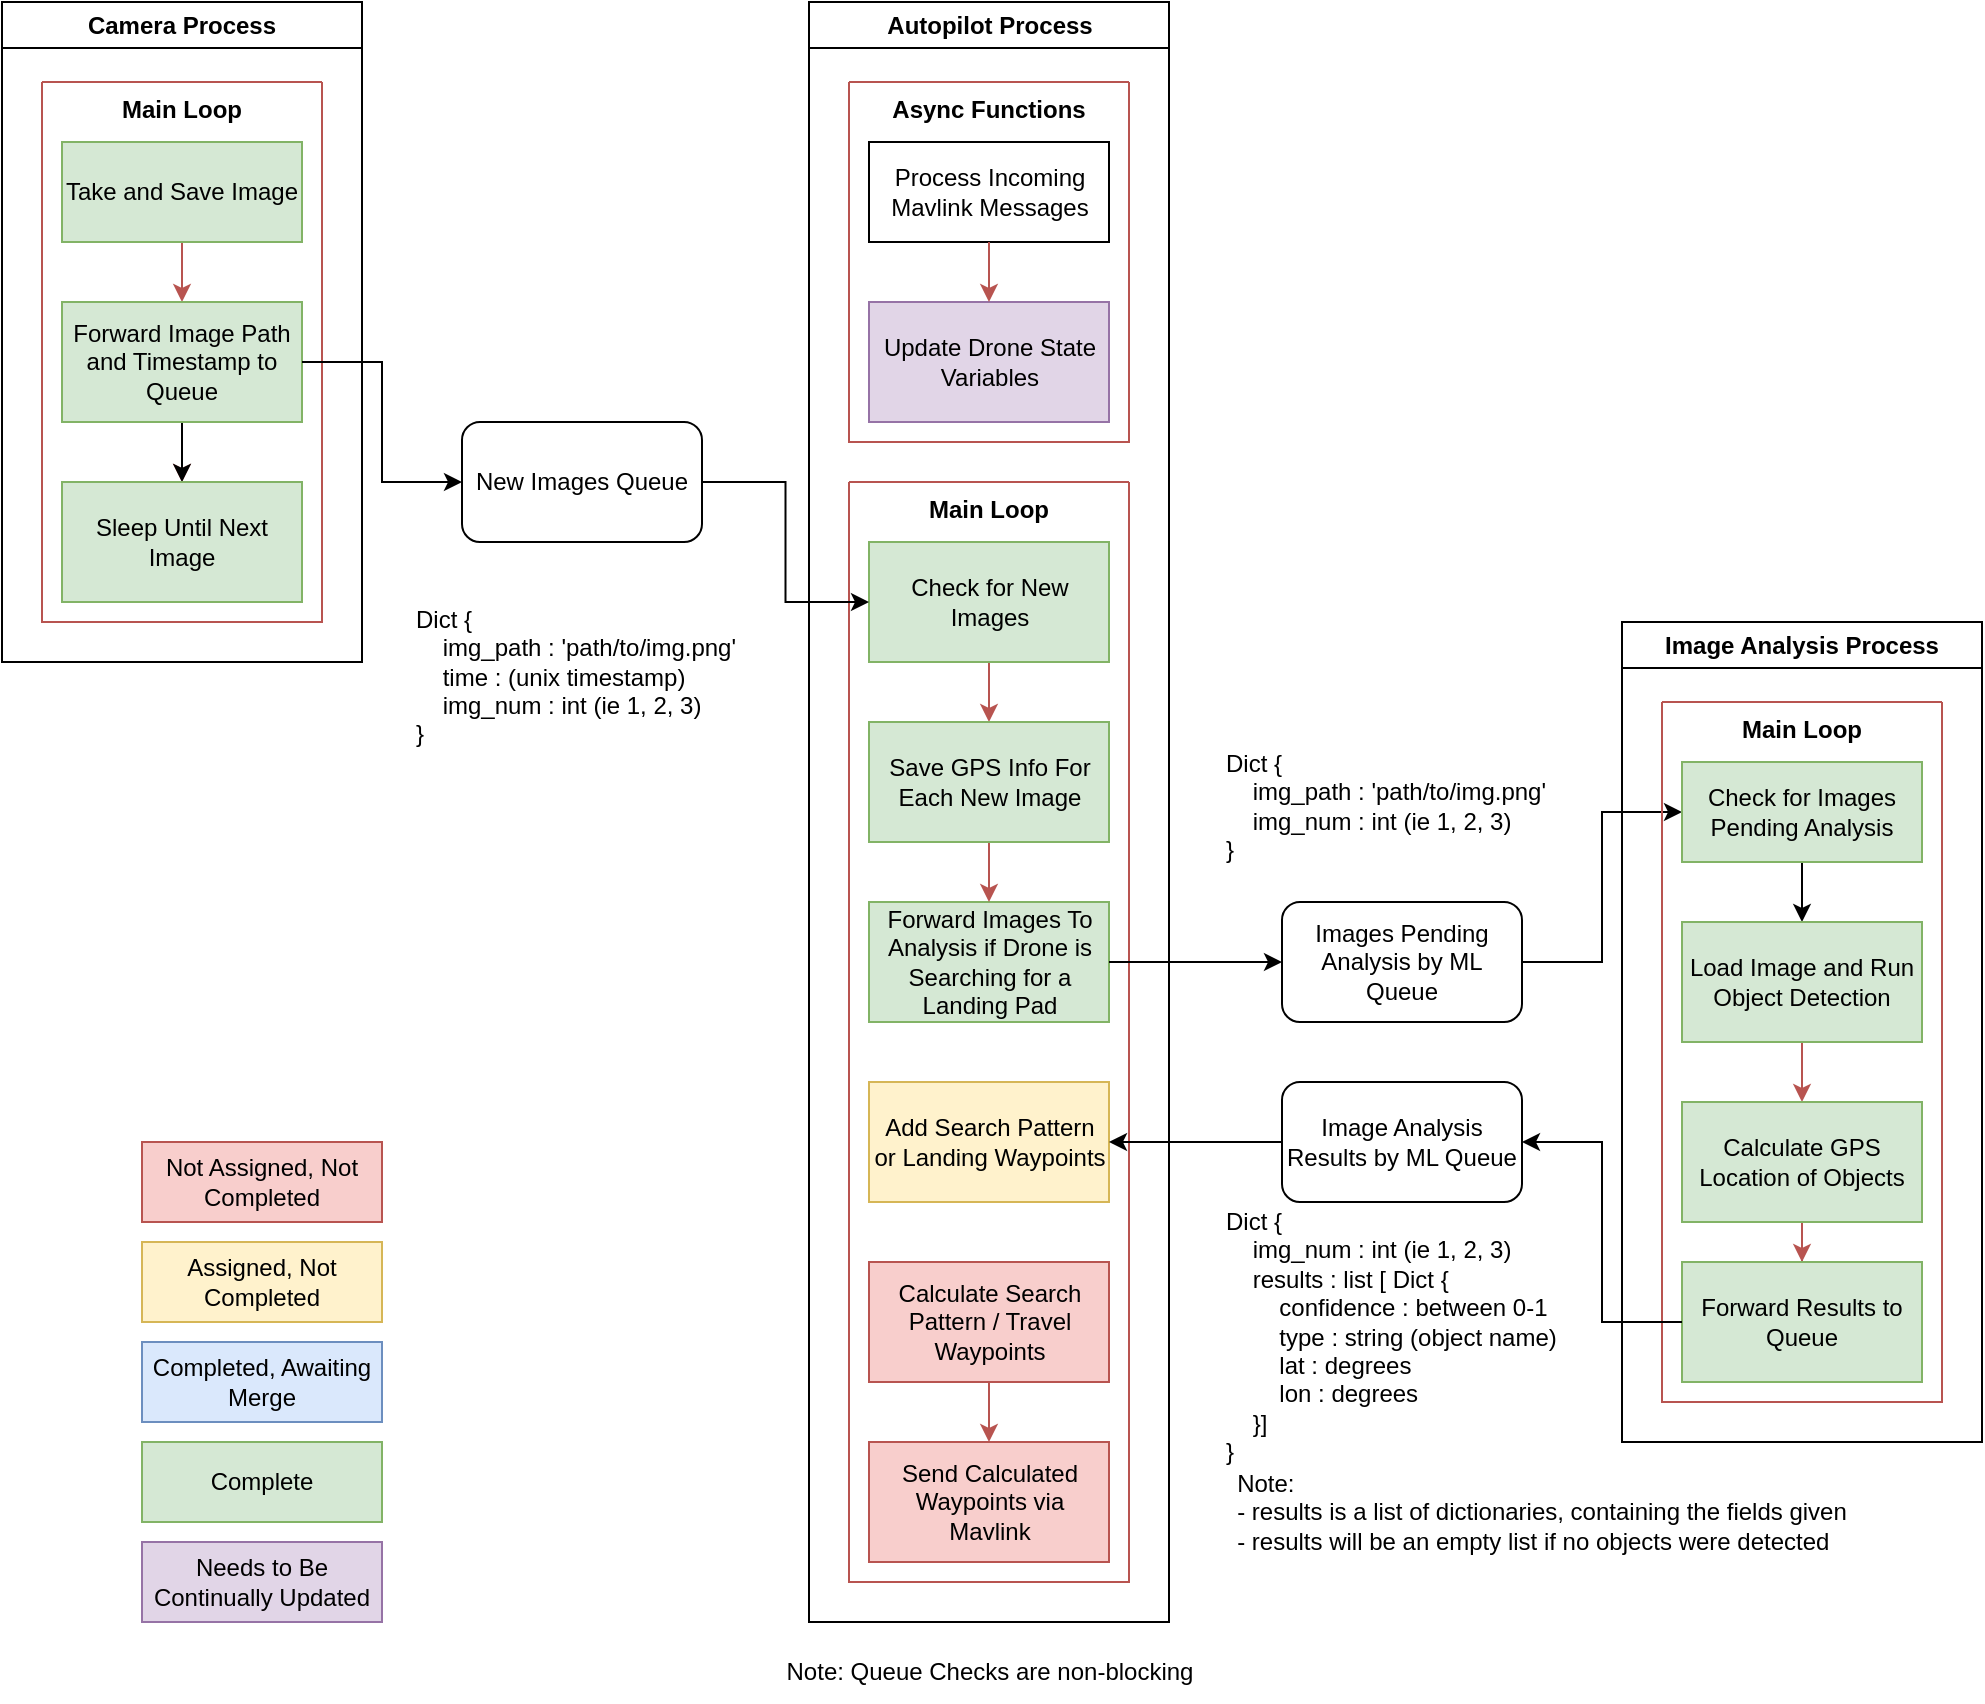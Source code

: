 <mxfile version="20.7.4" type="google"><diagram id="C5RBs43oDa-KdzZeNtuy" name="Page-1"><mxGraphModel grid="1" page="1" gridSize="10" guides="1" tooltips="1" connect="1" arrows="1" fold="1" pageScale="1" pageWidth="827" pageHeight="1169" math="0" shadow="0"><root><mxCell id="WIyWlLk6GJQsqaUBKTNV-0"/><mxCell id="WIyWlLk6GJQsqaUBKTNV-1" parent="WIyWlLk6GJQsqaUBKTNV-0"/><mxCell id="rWC7tDX5zXf57Ixgslir-0" value="Autopilot Process" style="swimlane;whiteSpace=wrap;html=1;" vertex="1" parent="WIyWlLk6GJQsqaUBKTNV-1"><mxGeometry x="413.5" y="150" width="180" height="810" as="geometry"/></mxCell><mxCell id="rWC7tDX5zXf57Ixgslir-9" value="Main Loop" style="swimlane;startSize=0;horizontal=1;verticalAlign=top;fillColor=#f8cecc;strokeColor=#b85450;" vertex="1" parent="rWC7tDX5zXf57Ixgslir-0"><mxGeometry x="20" y="240" width="140" height="550" as="geometry"/></mxCell><mxCell id="rWC7tDX5zXf57Ixgslir-20" value="Forward Images To Analysis if Drone is Searching for a Landing Pad" style="rounded=0;whiteSpace=wrap;html=1;fillColor=#d5e8d4;strokeColor=#82b366;" vertex="1" parent="rWC7tDX5zXf57Ixgslir-9"><mxGeometry x="10" y="210" width="120" height="60" as="geometry"/></mxCell><mxCell id="rWC7tDX5zXf57Ixgslir-22" value="Add Search Pattern or Landing Waypoints" style="rounded=0;whiteSpace=wrap;html=1;fillColor=#fff2cc;strokeColor=#d6b656;" vertex="1" parent="rWC7tDX5zXf57Ixgslir-9"><mxGeometry x="10" y="300" width="120" height="60" as="geometry"/></mxCell><mxCell id="rWC7tDX5zXf57Ixgslir-85" style="edgeStyle=orthogonalEdgeStyle;rounded=0;orthogonalLoop=1;jettySize=auto;html=1;exitX=0.5;exitY=1;exitDx=0;exitDy=0;fillColor=#f8cecc;strokeColor=#b85450;" edge="1" parent="rWC7tDX5zXf57Ixgslir-9" source="rWC7tDX5zXf57Ixgslir-34" target="rWC7tDX5zXf57Ixgslir-83"><mxGeometry relative="1" as="geometry"/></mxCell><mxCell id="rWC7tDX5zXf57Ixgslir-34" value="Check for New Images" style="rounded=0;whiteSpace=wrap;html=1;fillColor=#d5e8d4;strokeColor=#82b366;" vertex="1" parent="rWC7tDX5zXf57Ixgslir-9"><mxGeometry x="10" y="30" width="120" height="60" as="geometry"/></mxCell><mxCell id="rWC7tDX5zXf57Ixgslir-39" value="Send Calculated Waypoints via Mavlink" style="rounded=0;whiteSpace=wrap;html=1;fillColor=#f8cecc;strokeColor=#b85450;" vertex="1" parent="rWC7tDX5zXf57Ixgslir-9"><mxGeometry x="10" y="480" width="120" height="60" as="geometry"/></mxCell><mxCell id="rWC7tDX5zXf57Ixgslir-86" style="edgeStyle=orthogonalEdgeStyle;rounded=0;orthogonalLoop=1;jettySize=auto;html=1;exitX=0.5;exitY=1;exitDx=0;exitDy=0;entryX=0.5;entryY=0;entryDx=0;entryDy=0;fillColor=#f8cecc;strokeColor=#b85450;" edge="1" parent="rWC7tDX5zXf57Ixgslir-9" source="rWC7tDX5zXf57Ixgslir-83" target="rWC7tDX5zXf57Ixgslir-20"><mxGeometry relative="1" as="geometry"/></mxCell><mxCell id="rWC7tDX5zXf57Ixgslir-83" value="Save GPS Info For Each New Image" style="rounded=0;whiteSpace=wrap;html=1;fillColor=#d5e8d4;strokeColor=#82b366;" vertex="1" parent="rWC7tDX5zXf57Ixgslir-9"><mxGeometry x="10" y="120" width="120" height="60" as="geometry"/></mxCell><mxCell id="rWC7tDX5zXf57Ixgslir-88" style="edgeStyle=orthogonalEdgeStyle;rounded=0;orthogonalLoop=1;jettySize=auto;html=1;exitX=0.5;exitY=1;exitDx=0;exitDy=0;fillColor=#f8cecc;strokeColor=#b85450;" edge="1" parent="rWC7tDX5zXf57Ixgslir-9" source="rWC7tDX5zXf57Ixgslir-84" target="rWC7tDX5zXf57Ixgslir-39"><mxGeometry relative="1" as="geometry"/></mxCell><mxCell id="rWC7tDX5zXf57Ixgslir-84" value="Calculate Search Pattern / Travel Waypoints" style="rounded=0;whiteSpace=wrap;html=1;fillColor=#f8cecc;strokeColor=#b85450;" vertex="1" parent="rWC7tDX5zXf57Ixgslir-9"><mxGeometry x="10" y="390" width="120" height="60" as="geometry"/></mxCell><mxCell id="rWC7tDX5zXf57Ixgslir-26" value="Async Functions" style="swimlane;startSize=0;verticalAlign=top;fillColor=#f8cecc;strokeColor=#b85450;" vertex="1" parent="rWC7tDX5zXf57Ixgslir-0"><mxGeometry x="20" y="40" width="140" height="180" as="geometry"/></mxCell><mxCell id="rWC7tDX5zXf57Ixgslir-4" value="Update Drone State Variables" style="rounded=0;whiteSpace=wrap;html=1;fillColor=#e1d5e7;strokeColor=#9673a6;" vertex="1" parent="rWC7tDX5zXf57Ixgslir-26"><mxGeometry x="10" y="110" width="120" height="60" as="geometry"/></mxCell><mxCell id="rWC7tDX5zXf57Ixgslir-5" value="Process Incoming Mavlink Messages" style="rounded=0;whiteSpace=wrap;html=1;" vertex="1" parent="rWC7tDX5zXf57Ixgslir-26"><mxGeometry x="10" y="30" width="120" height="50" as="geometry"/></mxCell><mxCell id="rWC7tDX5zXf57Ixgslir-25" style="edgeStyle=orthogonalEdgeStyle;rounded=0;orthogonalLoop=1;jettySize=auto;html=1;exitX=0.5;exitY=1;exitDx=0;exitDy=0;entryX=0.5;entryY=0;entryDx=0;entryDy=0;fillColor=#f8cecc;strokeColor=#b85450;" edge="1" parent="rWC7tDX5zXf57Ixgslir-26" source="rWC7tDX5zXf57Ixgslir-5" target="rWC7tDX5zXf57Ixgslir-4"><mxGeometry relative="1" as="geometry"/></mxCell><mxCell id="rWC7tDX5zXf57Ixgslir-27" value="Camera Process" style="swimlane;whiteSpace=wrap;html=1;" vertex="1" parent="WIyWlLk6GJQsqaUBKTNV-1"><mxGeometry x="10" y="150" width="180" height="330" as="geometry"/></mxCell><mxCell id="rWC7tDX5zXf57Ixgslir-28" value="Main Loop" style="swimlane;startSize=0;horizontal=1;verticalAlign=top;fillColor=#f8cecc;strokeColor=#b85450;" vertex="1" parent="rWC7tDX5zXf57Ixgslir-27"><mxGeometry x="20" y="40" width="140" height="270" as="geometry"/></mxCell><mxCell id="rWC7tDX5zXf57Ixgslir-29" style="edgeStyle=orthogonalEdgeStyle;rounded=0;orthogonalLoop=1;jettySize=auto;html=1;exitX=0.5;exitY=1;exitDx=0;exitDy=0;entryX=0.5;entryY=0;entryDx=0;entryDy=0;fillColor=#f8cecc;strokeColor=#b85450;" edge="1" parent="rWC7tDX5zXf57Ixgslir-28" source="rWC7tDX5zXf57Ixgslir-30" target="rWC7tDX5zXf57Ixgslir-32"><mxGeometry relative="1" as="geometry"/></mxCell><mxCell id="rWC7tDX5zXf57Ixgslir-30" value="Take and Save Image" style="rounded=0;whiteSpace=wrap;html=1;fillColor=#d5e8d4;strokeColor=#82b366;" vertex="1" parent="rWC7tDX5zXf57Ixgslir-28"><mxGeometry x="10" y="30" width="120" height="50" as="geometry"/></mxCell><mxCell id="rWC7tDX5zXf57Ixgslir-31" style="edgeStyle=orthogonalEdgeStyle;rounded=0;orthogonalLoop=1;jettySize=auto;html=1;exitX=0.5;exitY=1;exitDx=0;exitDy=0;entryX=0.5;entryY=0;entryDx=0;entryDy=0;fillColor=#f8cecc;strokeColor=#b85450;" edge="1" parent="rWC7tDX5zXf57Ixgslir-28" source="rWC7tDX5zXf57Ixgslir-32" target="rWC7tDX5zXf57Ixgslir-33"><mxGeometry relative="1" as="geometry"/></mxCell><mxCell id="Q4UxPEP9f6osfYj3Rzet-0" value="" style="edgeStyle=orthogonalEdgeStyle;rounded=0;orthogonalLoop=1;jettySize=auto;html=1;" edge="1" parent="rWC7tDX5zXf57Ixgslir-28" source="rWC7tDX5zXf57Ixgslir-32" target="rWC7tDX5zXf57Ixgslir-33"><mxGeometry relative="1" as="geometry"/></mxCell><mxCell id="rWC7tDX5zXf57Ixgslir-32" value="Forward Image Path and Timestamp to Queue" style="rounded=0;whiteSpace=wrap;html=1;fillColor=#d5e8d4;strokeColor=#82b366;" vertex="1" parent="rWC7tDX5zXf57Ixgslir-28"><mxGeometry x="10" y="110" width="120" height="60" as="geometry"/></mxCell><mxCell id="rWC7tDX5zXf57Ixgslir-33" value="Sleep Until Next Image" style="rounded=0;whiteSpace=wrap;html=1;fillColor=#d5e8d4;strokeColor=#82b366;" vertex="1" parent="rWC7tDX5zXf57Ixgslir-28"><mxGeometry x="10" y="200" width="120" height="60" as="geometry"/></mxCell><mxCell id="rWC7tDX5zXf57Ixgslir-90" style="edgeStyle=orthogonalEdgeStyle;rounded=0;orthogonalLoop=1;jettySize=auto;html=1;exitX=1;exitY=0.5;exitDx=0;exitDy=0;entryX=0;entryY=0.5;entryDx=0;entryDy=0;" edge="1" parent="WIyWlLk6GJQsqaUBKTNV-1" source="rWC7tDX5zXf57Ixgslir-62" target="rWC7tDX5zXf57Ixgslir-34"><mxGeometry relative="1" as="geometry"/></mxCell><mxCell id="rWC7tDX5zXf57Ixgslir-62" value="New Images Queue" style="rounded=1;whiteSpace=wrap;html=1;" vertex="1" parent="WIyWlLk6GJQsqaUBKTNV-1"><mxGeometry x="240" y="360" width="120" height="60" as="geometry"/></mxCell><mxCell id="rWC7tDX5zXf57Ixgslir-92" style="edgeStyle=orthogonalEdgeStyle;rounded=0;orthogonalLoop=1;jettySize=auto;html=1;entryX=0;entryY=0.5;entryDx=0;entryDy=0;" edge="1" parent="WIyWlLk6GJQsqaUBKTNV-1" source="rWC7tDX5zXf57Ixgslir-64" target="rWC7tDX5zXf57Ixgslir-69"><mxGeometry relative="1" as="geometry"/></mxCell><mxCell id="rWC7tDX5zXf57Ixgslir-64" value="Images Pending Analysis by ML Queue" style="rounded=1;whiteSpace=wrap;html=1;" vertex="1" parent="WIyWlLk6GJQsqaUBKTNV-1"><mxGeometry x="650" y="600" width="120" height="60" as="geometry"/></mxCell><mxCell id="rWC7tDX5zXf57Ixgslir-95" style="edgeStyle=orthogonalEdgeStyle;rounded=0;orthogonalLoop=1;jettySize=auto;html=1;entryX=1;entryY=0.5;entryDx=0;entryDy=0;" edge="1" parent="WIyWlLk6GJQsqaUBKTNV-1" source="rWC7tDX5zXf57Ixgslir-65" target="rWC7tDX5zXf57Ixgslir-22"><mxGeometry relative="1" as="geometry"/></mxCell><mxCell id="rWC7tDX5zXf57Ixgslir-65" value="Image Analysis Results by ML Queue" style="rounded=1;whiteSpace=wrap;html=1;" vertex="1" parent="WIyWlLk6GJQsqaUBKTNV-1"><mxGeometry x="650" y="690" width="120" height="60" as="geometry"/></mxCell><mxCell id="rWC7tDX5zXf57Ixgslir-66" value="Image Analysis Process" style="swimlane;whiteSpace=wrap;html=1;" vertex="1" parent="WIyWlLk6GJQsqaUBKTNV-1"><mxGeometry x="820" y="460" width="180" height="410" as="geometry"/></mxCell><mxCell id="rWC7tDX5zXf57Ixgslir-67" value="Main Loop" style="swimlane;startSize=0;horizontal=1;verticalAlign=top;fillColor=#f8cecc;strokeColor=#b85450;" vertex="1" parent="rWC7tDX5zXf57Ixgslir-66"><mxGeometry x="20" y="40" width="140" height="350" as="geometry"><mxRectangle x="45" y="80" width="100" height="30" as="alternateBounds"/></mxGeometry></mxCell><mxCell id="rWC7tDX5zXf57Ixgslir-68" style="edgeStyle=orthogonalEdgeStyle;rounded=0;orthogonalLoop=1;jettySize=auto;html=1;exitX=0.5;exitY=1;exitDx=0;exitDy=0;entryX=0.5;entryY=0;entryDx=0;entryDy=0;" edge="1" parent="rWC7tDX5zXf57Ixgslir-67" source="rWC7tDX5zXf57Ixgslir-69" target="rWC7tDX5zXf57Ixgslir-71"><mxGeometry relative="1" as="geometry"/></mxCell><mxCell id="rWC7tDX5zXf57Ixgslir-69" value="Check for Images Pending Analysis" style="rounded=0;whiteSpace=wrap;html=1;fillColor=#d5e8d4;strokeColor=#82b366;" vertex="1" parent="rWC7tDX5zXf57Ixgslir-67"><mxGeometry x="10" y="30" width="120" height="50" as="geometry"/></mxCell><mxCell id="rWC7tDX5zXf57Ixgslir-70" style="edgeStyle=orthogonalEdgeStyle;rounded=0;orthogonalLoop=1;jettySize=auto;html=1;exitX=0.5;exitY=1;exitDx=0;exitDy=0;entryX=0.5;entryY=0;entryDx=0;entryDy=0;fillColor=#f8cecc;strokeColor=#b85450;" edge="1" parent="rWC7tDX5zXf57Ixgslir-67" source="rWC7tDX5zXf57Ixgslir-71" target="rWC7tDX5zXf57Ixgslir-72"><mxGeometry relative="1" as="geometry"/></mxCell><mxCell id="rWC7tDX5zXf57Ixgslir-71" value="Load Image and Run Object Detection" style="rounded=0;whiteSpace=wrap;html=1;fillColor=#d5e8d4;strokeColor=#82b366;" vertex="1" parent="rWC7tDX5zXf57Ixgslir-67"><mxGeometry x="10" y="110" width="120" height="60" as="geometry"/></mxCell><mxCell id="rWC7tDX5zXf57Ixgslir-106" style="edgeStyle=orthogonalEdgeStyle;rounded=0;orthogonalLoop=1;jettySize=auto;html=1;fillColor=#f8cecc;strokeColor=#b85450;" edge="1" parent="rWC7tDX5zXf57Ixgslir-67" source="rWC7tDX5zXf57Ixgslir-72" target="rWC7tDX5zXf57Ixgslir-73"><mxGeometry relative="1" as="geometry"/></mxCell><mxCell id="rWC7tDX5zXf57Ixgslir-72" value="Calculate GPS Location of Objects " style="rounded=0;whiteSpace=wrap;html=1;fillColor=#d5e8d4;strokeColor=#82b366;" vertex="1" parent="rWC7tDX5zXf57Ixgslir-67"><mxGeometry x="10" y="200" width="120" height="60" as="geometry"/></mxCell><mxCell id="rWC7tDX5zXf57Ixgslir-73" value="Forward Results to Queue" style="rounded=0;whiteSpace=wrap;html=1;fillColor=#d5e8d4;strokeColor=#82b366;" vertex="1" parent="rWC7tDX5zXf57Ixgslir-67"><mxGeometry x="10" y="280" width="120" height="60" as="geometry"/></mxCell><mxCell id="rWC7tDX5zXf57Ixgslir-89" style="edgeStyle=orthogonalEdgeStyle;rounded=0;orthogonalLoop=1;jettySize=auto;html=1;" edge="1" parent="WIyWlLk6GJQsqaUBKTNV-1" source="rWC7tDX5zXf57Ixgslir-32" target="rWC7tDX5zXf57Ixgslir-62"><mxGeometry relative="1" as="geometry"/></mxCell><mxCell id="rWC7tDX5zXf57Ixgslir-91" style="edgeStyle=orthogonalEdgeStyle;rounded=0;orthogonalLoop=1;jettySize=auto;html=1;" edge="1" parent="WIyWlLk6GJQsqaUBKTNV-1" source="rWC7tDX5zXf57Ixgslir-20" target="rWC7tDX5zXf57Ixgslir-64"><mxGeometry relative="1" as="geometry"/></mxCell><mxCell id="rWC7tDX5zXf57Ixgslir-93" style="edgeStyle=orthogonalEdgeStyle;rounded=0;orthogonalLoop=1;jettySize=auto;html=1;entryX=1;entryY=0.5;entryDx=0;entryDy=0;" edge="1" parent="WIyWlLk6GJQsqaUBKTNV-1" source="rWC7tDX5zXf57Ixgslir-73" target="rWC7tDX5zXf57Ixgslir-65"><mxGeometry relative="1" as="geometry"/></mxCell><mxCell id="rWC7tDX5zXf57Ixgslir-96" value="Note: Queue Checks are non-blocking" style="text;html=1;align=center;verticalAlign=middle;whiteSpace=wrap;rounded=0;" vertex="1" parent="WIyWlLk6GJQsqaUBKTNV-1"><mxGeometry x="378.5" y="970" width="250" height="30" as="geometry"/></mxCell><mxCell id="rWC7tDX5zXf57Ixgslir-100" value="Assigned, Not Completed" style="rounded=0;whiteSpace=wrap;html=1;fillColor=#fff2cc;strokeColor=#d6b656;" vertex="1" parent="WIyWlLk6GJQsqaUBKTNV-1"><mxGeometry x="80" y="770" width="120" height="40" as="geometry"/></mxCell><mxCell id="rWC7tDX5zXf57Ixgslir-101" value="Not Assigned, Not Completed" style="rounded=0;whiteSpace=wrap;html=1;fillColor=#f8cecc;strokeColor=#b85450;" vertex="1" parent="WIyWlLk6GJQsqaUBKTNV-1"><mxGeometry x="80" y="720" width="120" height="40" as="geometry"/></mxCell><mxCell id="rWC7tDX5zXf57Ixgslir-102" value="Completed, Awaiting Merge" style="rounded=0;whiteSpace=wrap;html=1;fillColor=#dae8fc;strokeColor=#6c8ebf;" vertex="1" parent="WIyWlLk6GJQsqaUBKTNV-1"><mxGeometry x="80" y="820" width="120" height="40" as="geometry"/></mxCell><mxCell id="rWC7tDX5zXf57Ixgslir-103" value="Complete" style="rounded=0;whiteSpace=wrap;html=1;fillColor=#d5e8d4;strokeColor=#82b366;" vertex="1" parent="WIyWlLk6GJQsqaUBKTNV-1"><mxGeometry x="80" y="870" width="120" height="40" as="geometry"/></mxCell><mxCell id="rWC7tDX5zXf57Ixgslir-104" value="&lt;br&gt;Dict {&lt;br&gt;&amp;nbsp;&amp;nbsp;&amp;nbsp; img_path : 'path/to/img.png'&lt;br&gt;&lt;div&gt;&amp;nbsp;&amp;nbsp;&amp;nbsp; time : (unix timestamp)&lt;br&gt;&amp;nbsp;&amp;nbsp;&amp;nbsp; img_num : int (ie 1, 2, 3)&lt;br&gt;&lt;/div&gt;&lt;div&gt;}&lt;br&gt;&lt;/div&gt;" style="text;html=1;strokeColor=none;fillColor=none;align=left;verticalAlign=middle;whiteSpace=wrap;rounded=0;horizontal=1;" vertex="1" parent="WIyWlLk6GJQsqaUBKTNV-1"><mxGeometry x="215" y="440" width="170" height="80" as="geometry"/></mxCell><mxCell id="rWC7tDX5zXf57Ixgslir-105" value="&lt;br&gt;Dict {&lt;br&gt;&amp;nbsp;&amp;nbsp;&amp;nbsp; img_path : 'path/to/img.png'&lt;br&gt;&lt;div&gt;&amp;nbsp;&amp;nbsp;&amp;nbsp; img_num : int (ie 1, 2, 3)&lt;/div&gt;&lt;div&gt;}&lt;br&gt;&lt;/div&gt;" style="text;html=1;strokeColor=none;fillColor=none;align=left;verticalAlign=middle;whiteSpace=wrap;rounded=0;horizontal=1;" vertex="1" parent="WIyWlLk6GJQsqaUBKTNV-1"><mxGeometry x="620" y="505" width="170" height="80" as="geometry"/></mxCell><mxCell id="rWC7tDX5zXf57Ixgslir-107" value="&lt;br&gt;Dict {&lt;br&gt;&amp;nbsp;&amp;nbsp;&amp;nbsp; img_num : int (ie 1, 2, 3)&lt;div&gt;&amp;nbsp;&amp;nbsp;&amp;nbsp; results : list [ Dict {&lt;/div&gt;&lt;div&gt;&lt;span style=&quot;white-space: pre;&quot;&gt;&#9;&lt;/span&gt;confidence : between 0-1&lt;/div&gt;&lt;div&gt;&lt;span style=&quot;white-space: pre;&quot;&gt;&#9;&lt;/span&gt;type : string (object name)&lt;/div&gt;&lt;div&gt;&lt;span style=&quot;white-space: pre;&quot;&gt;&#9;&lt;/span&gt;lat : degrees&lt;/div&gt;&lt;div&gt;&lt;span style=&quot;white-space: pre;&quot;&gt;&#9;&lt;/span&gt;lon : degrees&lt;/div&gt;&lt;div&gt;&amp;nbsp;&amp;nbsp;&amp;nbsp; }]&lt;br&gt;&lt;/div&gt;&lt;div&gt;}&lt;br&gt;&lt;/div&gt;" style="text;html=1;strokeColor=none;fillColor=none;align=left;verticalAlign=middle;whiteSpace=wrap;rounded=0;horizontal=1;" vertex="1" parent="WIyWlLk6GJQsqaUBKTNV-1"><mxGeometry x="620" y="750" width="170" height="120" as="geometry"/></mxCell><mxCell id="rWC7tDX5zXf57Ixgslir-108" value="&lt;div align=&quot;left&quot;&gt;Note: &lt;br&gt;&lt;/div&gt;&lt;div align=&quot;left&quot;&gt;- results is a list of dictionaries, containing the fields given&lt;/div&gt;&lt;div align=&quot;left&quot;&gt;- results will be an empty list if no objects were detected&lt;br&gt;&lt;/div&gt;" style="text;html=1;align=center;verticalAlign=middle;whiteSpace=wrap;rounded=0;" vertex="1" parent="WIyWlLk6GJQsqaUBKTNV-1"><mxGeometry x="610" y="890" width="340" height="30" as="geometry"/></mxCell><mxCell id="rWC7tDX5zXf57Ixgslir-109" value="Needs to Be Continually Updated" style="rounded=0;whiteSpace=wrap;html=1;fillColor=#e1d5e7;strokeColor=#9673a6;" vertex="1" parent="WIyWlLk6GJQsqaUBKTNV-1"><mxGeometry x="80" y="920" width="120" height="40" as="geometry"/></mxCell></root></mxGraphModel></diagram></mxfile>